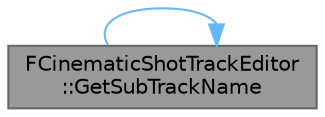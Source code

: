 digraph "FCinematicShotTrackEditor::GetSubTrackName"
{
 // INTERACTIVE_SVG=YES
 // LATEX_PDF_SIZE
  bgcolor="transparent";
  edge [fontname=Helvetica,fontsize=10,labelfontname=Helvetica,labelfontsize=10];
  node [fontname=Helvetica,fontsize=10,shape=box,height=0.2,width=0.4];
  rankdir="LR";
  Node1 [id="Node000001",label="FCinematicShotTrackEditor\l::GetSubTrackName",height=0.2,width=0.4,color="gray40", fillcolor="grey60", style="filled", fontcolor="black",tooltip="Get the name of the sub track."];
  Node1 -> Node1 [id="edge1_Node000001_Node000001",color="steelblue1",style="solid",tooltip=" "];
}
